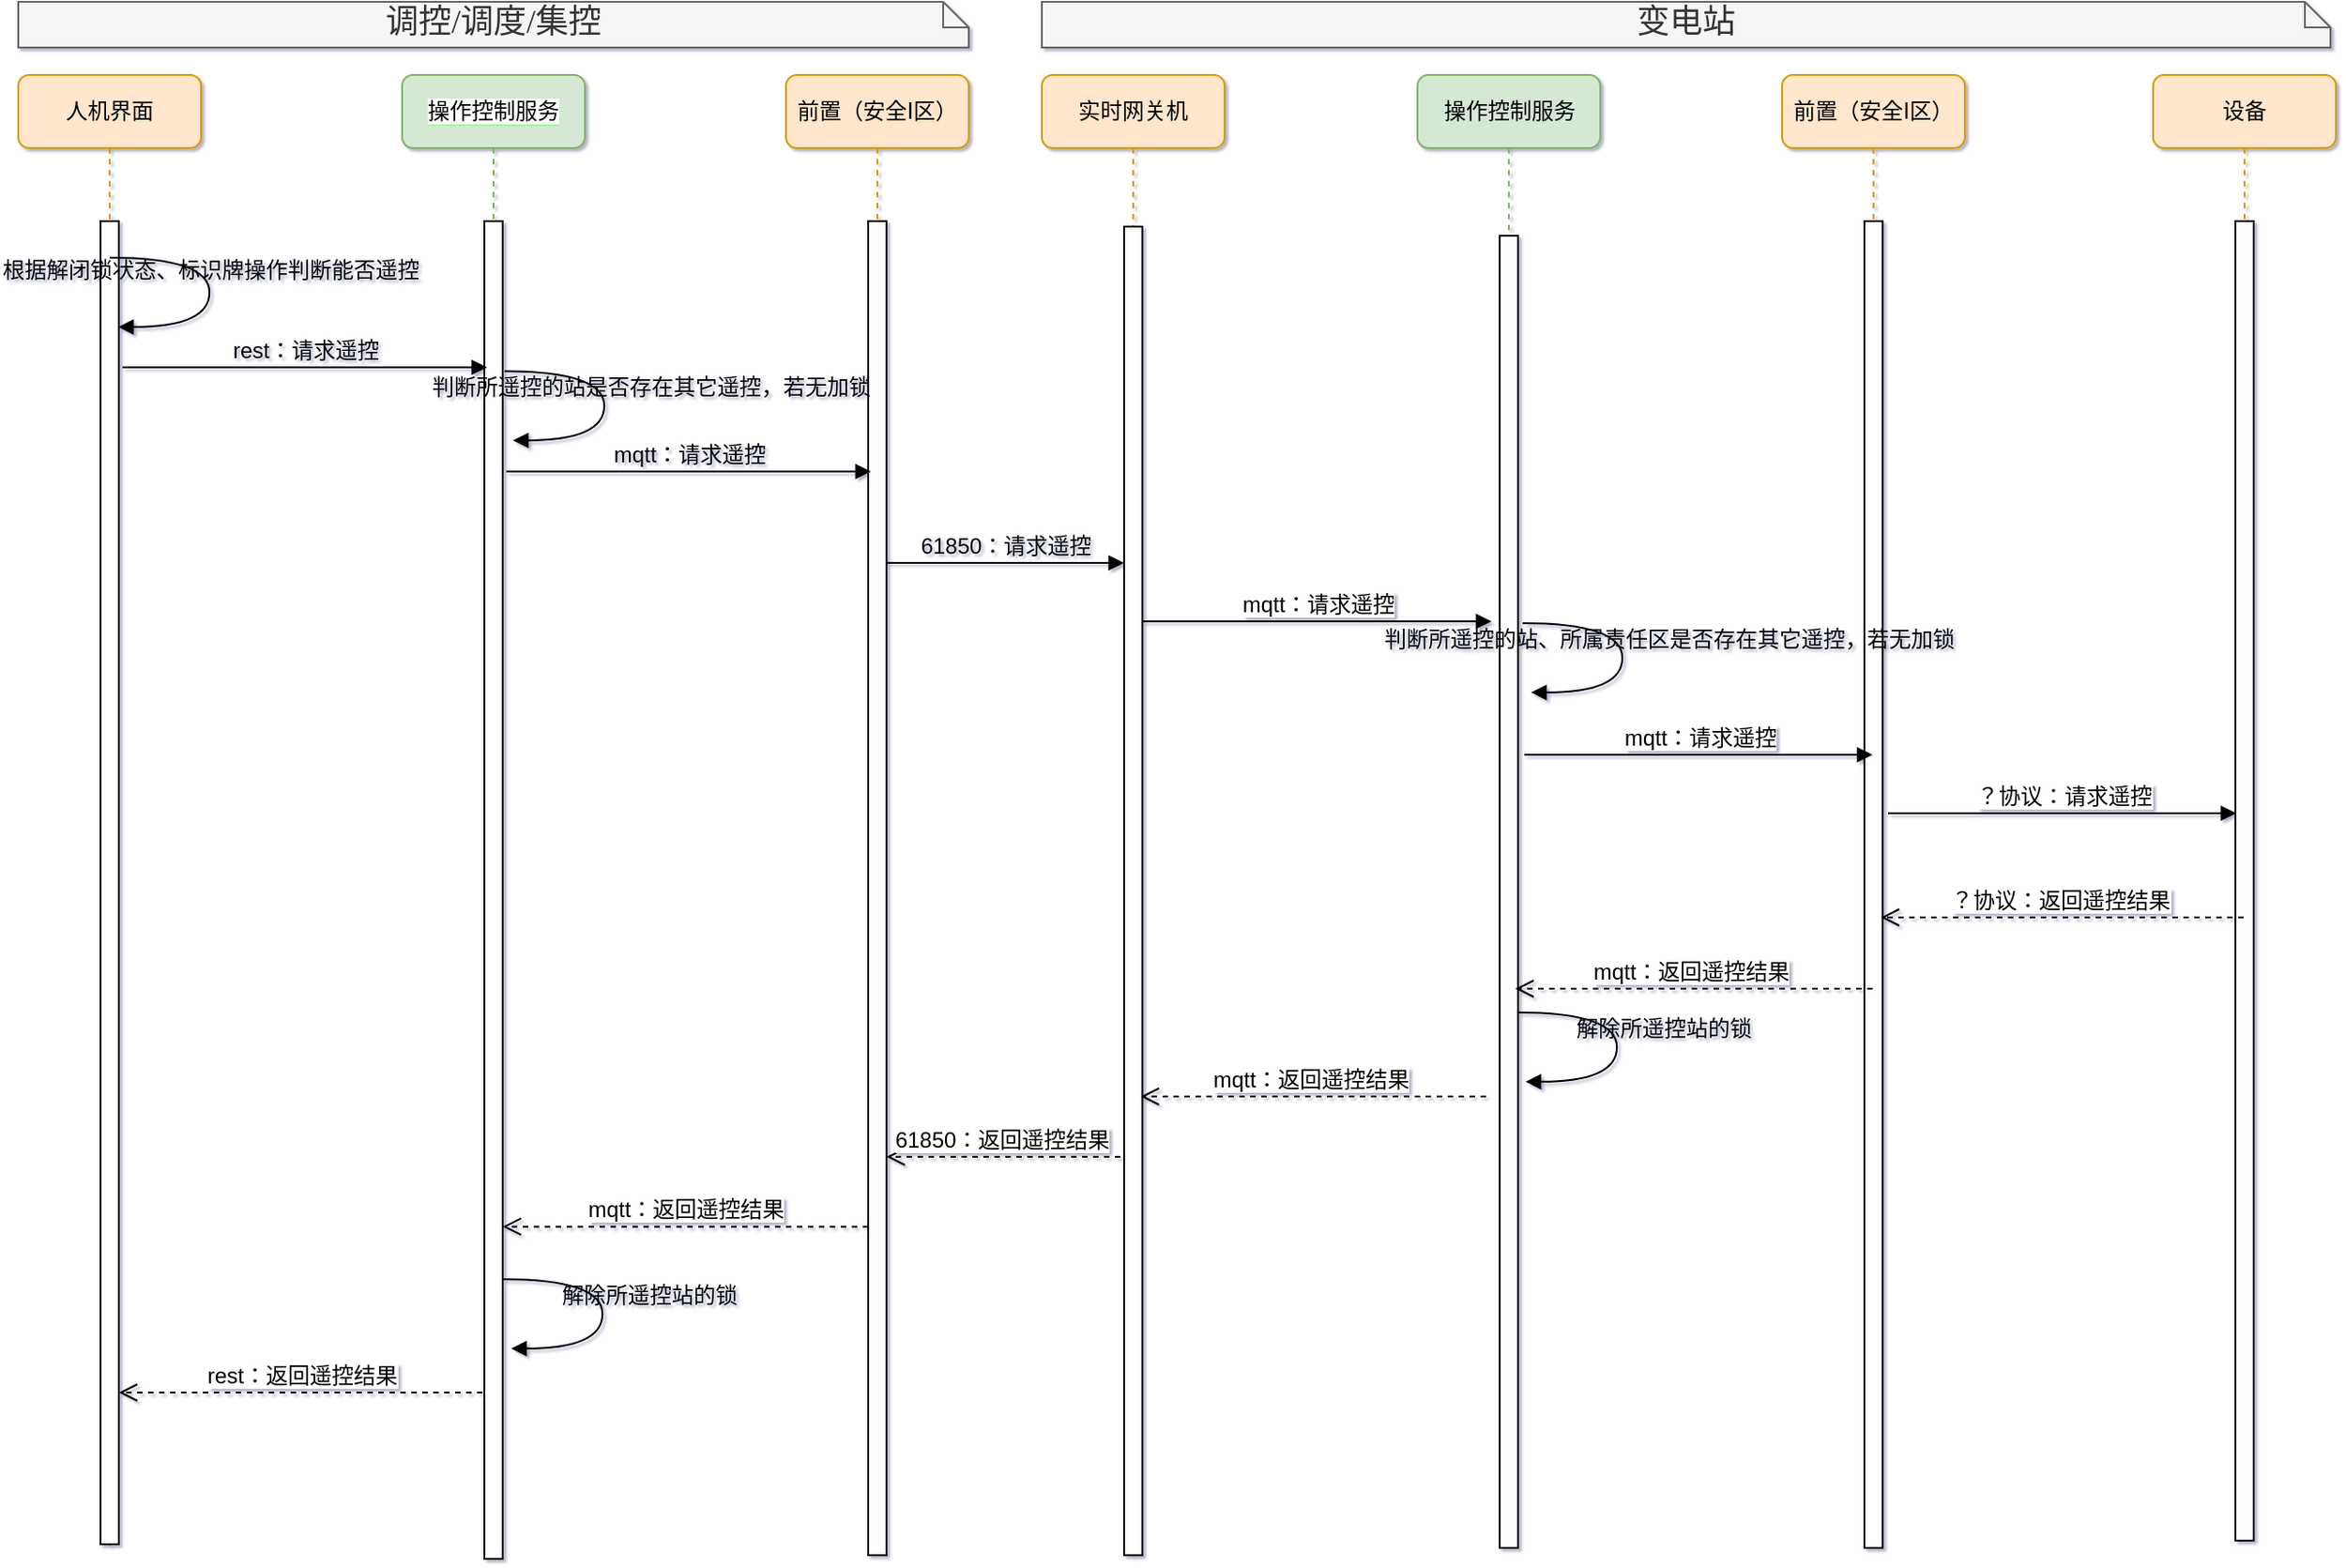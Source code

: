 <mxfile version="14.1.3" type="github"><diagram id="xpMszpWP5vrc_gCUpFQ1" name="第 1 页"><mxGraphModel dx="1874" dy="797" grid="0" gridSize="10" guides="1" tooltips="1" connect="1" arrows="1" fold="1" page="1" pageScale="1" pageWidth="827" pageHeight="1169" background="none" math="0" shadow="1"><root><mxCell id="0"/><mxCell id="1" parent="0"/><mxCell id="OAktlr_rAtMlSzYdnEFI-1" value="&lt;span style=&quot;background-color: rgb(255 , 255 , 255)&quot;&gt;操作控制服务&lt;/span&gt;" style="shape=umlLifeline;perimeter=lifelinePerimeter;whiteSpace=wrap;html=1;container=1;collapsible=0;recursiveResize=0;outlineConnect=0;rounded=1;shadow=0;comic=0;labelBackgroundColor=#99FF99;strokeWidth=1;fontFamily=Verdana;fontSize=12;align=center;fillColor=#d5e8d4;strokeColor=#82b366;" vertex="1" parent="1"><mxGeometry x="750" y="60" width="100" height="812" as="geometry"/></mxCell><mxCell id="OAktlr_rAtMlSzYdnEFI-2" value="" style="html=1;points=[];perimeter=orthogonalPerimeter;rounded=0;shadow=0;comic=0;labelBackgroundColor=none;strokeWidth=1;fontFamily=Helvetica;fontSize=12;align=center;" vertex="1" parent="OAktlr_rAtMlSzYdnEFI-1"><mxGeometry x="45" y="80" width="10" height="732" as="geometry"/></mxCell><mxCell id="OAktlr_rAtMlSzYdnEFI-24" value="mqtt：返回遥控结果" style="html=1;verticalAlign=bottom;endArrow=open;dashed=1;endSize=8;fontFamily=Helvetica;entryX=1;entryY=0.81;entryDx=0;entryDy=0;entryPerimeter=0;fontSize=12;" edge="1" parent="OAktlr_rAtMlSzYdnEFI-1"><mxGeometry relative="1" as="geometry"><mxPoint x="255" y="630.2" as="sourcePoint"/><mxPoint x="55" y="630.2" as="targetPoint"/></mxGeometry></mxCell><mxCell id="OAktlr_rAtMlSzYdnEFI-3" value="前置（安全Ⅰ区）" style="shape=umlLifeline;perimeter=lifelinePerimeter;whiteSpace=wrap;html=1;container=1;collapsible=0;recursiveResize=0;outlineConnect=0;rounded=1;shadow=0;comic=0;labelBackgroundColor=none;strokeWidth=1;fontFamily=Verdana;fontSize=12;align=center;fillColor=#ffe6cc;strokeColor=#d79b00;" vertex="1" parent="1"><mxGeometry x="960" y="60" width="100" height="810" as="geometry"/></mxCell><mxCell id="OAktlr_rAtMlSzYdnEFI-4" value="" style="html=1;points=[];perimeter=orthogonalPerimeter;rounded=0;shadow=0;comic=0;labelBackgroundColor=none;strokeWidth=1;fontFamily=Helvetica;fontSize=12;align=center;" vertex="1" parent="OAktlr_rAtMlSzYdnEFI-3"><mxGeometry x="45" y="80" width="10" height="730" as="geometry"/></mxCell><mxCell id="OAktlr_rAtMlSzYdnEFI-5" value="实时网关机" style="shape=umlLifeline;perimeter=lifelinePerimeter;whiteSpace=wrap;html=1;container=1;collapsible=0;recursiveResize=0;outlineConnect=0;rounded=1;shadow=0;comic=0;labelBackgroundColor=none;strokeWidth=1;fontFamily=Verdana;fontSize=12;align=center;fillColor=#ffe6cc;strokeColor=#d79b00;" vertex="1" parent="1"><mxGeometry x="1100" y="60" width="100" height="811" as="geometry"/></mxCell><mxCell id="OAktlr_rAtMlSzYdnEFI-12" value="" style="html=1;points=[];perimeter=orthogonalPerimeter;rounded=0;shadow=0;comic=0;labelBackgroundColor=none;strokeWidth=1;fontFamily=Helvetica;fontSize=12;align=center;" vertex="1" parent="OAktlr_rAtMlSzYdnEFI-5"><mxGeometry x="45" y="83" width="10" height="727" as="geometry"/></mxCell><mxCell id="OAktlr_rAtMlSzYdnEFI-6" value="操作控制服务" style="shape=umlLifeline;perimeter=lifelinePerimeter;whiteSpace=wrap;html=1;container=1;collapsible=0;recursiveResize=0;outlineConnect=0;rounded=1;shadow=0;comic=0;labelBackgroundColor=none;strokeWidth=1;fontFamily=Verdana;fontSize=12;align=center;fillColor=#d5e8d4;strokeColor=#82b366;" vertex="1" parent="1"><mxGeometry x="1305.5" y="60" width="100" height="806" as="geometry"/></mxCell><mxCell id="OAktlr_rAtMlSzYdnEFI-7" value="" style="html=1;points=[];perimeter=orthogonalPerimeter;rounded=0;shadow=0;comic=0;labelBackgroundColor=none;strokeWidth=1;fontFamily=Helvetica;fontSize=12;align=center;" vertex="1" parent="OAktlr_rAtMlSzYdnEFI-6"><mxGeometry x="45" y="88" width="10" height="718" as="geometry"/></mxCell><mxCell id="OAktlr_rAtMlSzYdnEFI-10" value="人机界面" style="shape=umlLifeline;perimeter=lifelinePerimeter;whiteSpace=wrap;html=1;container=1;collapsible=0;recursiveResize=0;outlineConnect=0;rounded=1;shadow=0;comic=0;labelBackgroundColor=none;strokeWidth=1;fontFamily=Verdana;fontSize=12;align=center;fillColor=#ffe6cc;strokeColor=#d79b00;" vertex="1" parent="1"><mxGeometry x="540" y="60" width="100" height="807" as="geometry"/></mxCell><mxCell id="OAktlr_rAtMlSzYdnEFI-11" value="" style="html=1;points=[];perimeter=orthogonalPerimeter;rounded=0;shadow=0;comic=0;labelBackgroundColor=none;strokeWidth=1;fontFamily=Helvetica;fontSize=12;align=center;" vertex="1" parent="OAktlr_rAtMlSzYdnEFI-10"><mxGeometry x="45" y="80" width="10" height="724" as="geometry"/></mxCell><mxCell id="OAktlr_rAtMlSzYdnEFI-13" value="61850：请求遥控" style="html=1;verticalAlign=bottom;endArrow=block;labelBackgroundColor=none;fontFamily=Helvetica;fontSize=12;edgeStyle=elbowEdgeStyle;elbow=vertical;" edge="1" parent="1"><mxGeometry relative="1" as="geometry"><mxPoint x="1015" y="327" as="sourcePoint"/><Array as="points"><mxPoint x="1020" y="327"/></Array><mxPoint x="1145" y="327" as="targetPoint"/></mxGeometry></mxCell><mxCell id="OAktlr_rAtMlSzYdnEFI-14" value="rest：请求遥控" style="html=1;verticalAlign=bottom;endArrow=block;labelBackgroundColor=none;fontFamily=Helvetica;fontSize=12;edgeStyle=elbowEdgeStyle;elbow=vertical;" edge="1" parent="1"><mxGeometry relative="1" as="geometry"><mxPoint x="597" y="220" as="sourcePoint"/><mxPoint x="796.5" y="220" as="targetPoint"/></mxGeometry></mxCell><mxCell id="OAktlr_rAtMlSzYdnEFI-15" value="&lt;div style=&quot;text-align: justify&quot;&gt;&lt;span&gt;&lt;font style=&quot;font-size: 18px&quot;&gt;调控/调度/集控&lt;/font&gt;&lt;/span&gt;&lt;/div&gt;" style="shape=note;whiteSpace=wrap;html=1;size=14;verticalAlign=top;align=center;spacingTop=-6;rounded=0;shadow=0;comic=0;labelBackgroundColor=none;strokeWidth=1;fontFamily=Verdana;fontSize=12;fillColor=#f5f5f5;strokeColor=#666666;fontColor=#333333;" vertex="1" parent="1"><mxGeometry x="540" y="20" width="520" height="25" as="geometry"/></mxCell><mxCell id="OAktlr_rAtMlSzYdnEFI-16" value="&lt;font style=&quot;font-size: 18px&quot;&gt;变电站&lt;/font&gt;" style="shape=note;whiteSpace=wrap;html=1;size=14;verticalAlign=top;align=center;spacingTop=-6;rounded=0;shadow=0;comic=0;labelBackgroundColor=none;strokeWidth=1;fontFamily=Verdana;fontSize=12;fillColor=#f5f5f5;strokeColor=#666666;fontColor=#333333;" vertex="1" parent="1"><mxGeometry x="1100" y="20" width="705" height="25" as="geometry"/></mxCell><mxCell id="OAktlr_rAtMlSzYdnEFI-17" value="mqtt：请求遥控" style="html=1;verticalAlign=bottom;endArrow=block;fontFamily=Helvetica;fontSize=12;" edge="1" parent="1"><mxGeometry width="80" relative="1" as="geometry"><mxPoint x="1155.5" y="359" as="sourcePoint"/><mxPoint x="1346" y="359" as="targetPoint"/></mxGeometry></mxCell><mxCell id="OAktlr_rAtMlSzYdnEFI-25" value="rest：返回遥控结果" style="html=1;verticalAlign=bottom;endArrow=open;dashed=1;endSize=8;fontFamily=Helvetica;entryX=1.1;entryY=0.98;entryDx=0;entryDy=0;entryPerimeter=0;fontSize=12;" edge="1" parent="1"><mxGeometry relative="1" as="geometry"><mxPoint x="794" y="781" as="sourcePoint"/><mxPoint x="595" y="781" as="targetPoint"/></mxGeometry></mxCell><mxCell id="OAktlr_rAtMlSzYdnEFI-31" value="61850：返回遥控结果" style="html=1;verticalAlign=bottom;endArrow=open;dashed=1;endSize=8;fontFamily=Helvetica;entryX=1.2;entryY=0.9;entryDx=0;entryDy=0;entryPerimeter=0;fontSize=12;" edge="1" parent="1"><mxGeometry x="0.016" relative="1" as="geometry"><mxPoint x="1143" y="652" as="sourcePoint"/><mxPoint x="1015" y="652" as="targetPoint"/><mxPoint as="offset"/></mxGeometry></mxCell><mxCell id="OAktlr_rAtMlSzYdnEFI-32" value="mqtt：返回遥控结果" style="html=1;verticalAlign=bottom;endArrow=open;dashed=1;endSize=8;fontFamily=Helvetica;entryX=1.2;entryY=0.9;entryDx=0;entryDy=0;entryPerimeter=0;fontSize=12;" edge="1" parent="1"><mxGeometry x="0.016" relative="1" as="geometry"><mxPoint x="1343" y="619" as="sourcePoint"/><mxPoint x="1154" y="619" as="targetPoint"/><mxPoint as="offset"/></mxGeometry></mxCell><mxCell id="OAktlr_rAtMlSzYdnEFI-34" value="mqtt：请求遥控" style="html=1;verticalAlign=bottom;endArrow=block;labelBackgroundColor=none;fontFamily=Helvetica;fontSize=12;edgeStyle=elbowEdgeStyle;elbow=vertical;" edge="1" parent="1"><mxGeometry x="0.003" relative="1" as="geometry"><mxPoint x="807" y="277" as="sourcePoint"/><mxPoint x="1006.5" y="277" as="targetPoint"/><Array as="points"><mxPoint x="917" y="277"/><mxPoint x="757" y="327"/><mxPoint x="747" y="327"/></Array><mxPoint as="offset"/></mxGeometry></mxCell><mxCell id="OAktlr_rAtMlSzYdnEFI-40" value="根据解闭锁状态、标识牌操作判断能否遥控" style="html=1;verticalAlign=bottom;endArrow=block;labelBackgroundColor=none;fontFamily=Verdana;fontSize=12;elbow=vertical;edgeStyle=orthogonalEdgeStyle;curved=1;entryX=1;entryY=0.286;entryPerimeter=0;exitX=1.038;exitY=0.345;exitPerimeter=0;" edge="1" parent="1"><mxGeometry relative="1" as="geometry"><mxPoint x="590.0" y="160.0" as="sourcePoint"/><mxPoint x="594.62" y="197.92" as="targetPoint"/><Array as="points"><mxPoint x="644.62" y="159.9"/><mxPoint x="644.62" y="197.9"/></Array></mxGeometry></mxCell><mxCell id="OAktlr_rAtMlSzYdnEFI-41" value="判断所遥控的站是否存在其它遥控，若无加锁" style="html=1;verticalAlign=bottom;endArrow=block;labelBackgroundColor=none;fontFamily=Verdana;fontSize=12;elbow=vertical;edgeStyle=orthogonalEdgeStyle;curved=1;entryX=1;entryY=0.286;entryPerimeter=0;exitX=1.038;exitY=0.345;exitPerimeter=0;" edge="1" parent="1"><mxGeometry x="0.018" y="25" relative="1" as="geometry"><mxPoint x="806" y="222.08" as="sourcePoint"/><mxPoint x="810.62" y="260.0" as="targetPoint"/><Array as="points"><mxPoint x="860.62" y="221.98"/><mxPoint x="860.62" y="259.98"/></Array><mxPoint as="offset"/></mxGeometry></mxCell><mxCell id="OAktlr_rAtMlSzYdnEFI-42" value="前置（安全Ⅰ区）" style="shape=umlLifeline;perimeter=lifelinePerimeter;whiteSpace=wrap;html=1;container=1;collapsible=0;recursiveResize=0;outlineConnect=0;rounded=1;shadow=0;comic=0;labelBackgroundColor=none;strokeWidth=1;fontFamily=Verdana;fontSize=12;align=center;fillColor=#ffe6cc;strokeColor=#d79b00;" vertex="1" parent="1"><mxGeometry x="1505" y="60" width="100" height="806" as="geometry"/></mxCell><mxCell id="OAktlr_rAtMlSzYdnEFI-43" value="" style="html=1;points=[];perimeter=orthogonalPerimeter;rounded=0;shadow=0;comic=0;labelBackgroundColor=none;strokeWidth=1;fontFamily=Helvetica;fontSize=12;align=center;" vertex="1" parent="OAktlr_rAtMlSzYdnEFI-42"><mxGeometry x="45" y="80" width="10" height="726" as="geometry"/></mxCell><mxCell id="OAktlr_rAtMlSzYdnEFI-44" value="mqtt：返回遥控结果" style="html=1;verticalAlign=bottom;endArrow=open;dashed=1;endSize=8;fontFamily=Helvetica;fontSize=12;" edge="1" parent="1" source="OAktlr_rAtMlSzYdnEFI-42"><mxGeometry x="0.016" relative="1" as="geometry"><mxPoint x="1530" y="560" as="sourcePoint"/><mxPoint x="1359" y="560" as="targetPoint"/><mxPoint as="offset"/></mxGeometry></mxCell><mxCell id="OAktlr_rAtMlSzYdnEFI-45" value="判断所遥控的站、所属责任区是否存在其它遥控，若无加锁" style="html=1;verticalAlign=bottom;endArrow=block;labelBackgroundColor=none;fontFamily=Verdana;fontSize=12;elbow=vertical;edgeStyle=orthogonalEdgeStyle;curved=1;entryX=1;entryY=0.286;entryPerimeter=0;exitX=1.038;exitY=0.345;exitPerimeter=0;" edge="1" parent="1"><mxGeometry x="0.018" y="25" relative="1" as="geometry"><mxPoint x="1363" y="360.0" as="sourcePoint"/><mxPoint x="1367.62" y="397.92" as="targetPoint"/><Array as="points"><mxPoint x="1417.62" y="359.9"/><mxPoint x="1417.62" y="397.9"/></Array><mxPoint as="offset"/></mxGeometry></mxCell><mxCell id="OAktlr_rAtMlSzYdnEFI-46" value="mqtt：请求遥控" style="html=1;verticalAlign=bottom;endArrow=block;fontFamily=Helvetica;fontSize=12;" edge="1" parent="1"><mxGeometry width="80" relative="1" as="geometry"><mxPoint x="1364" y="432" as="sourcePoint"/><mxPoint x="1554.5" y="432" as="targetPoint"/></mxGeometry></mxCell><mxCell id="OAktlr_rAtMlSzYdnEFI-47" value="设备" style="shape=umlLifeline;perimeter=lifelinePerimeter;whiteSpace=wrap;html=1;container=1;collapsible=0;recursiveResize=0;outlineConnect=0;rounded=1;shadow=0;comic=0;labelBackgroundColor=none;strokeWidth=1;fontFamily=Verdana;fontSize=12;align=center;fillColor=#ffe6cc;strokeColor=#d79b00;" vertex="1" parent="1"><mxGeometry x="1708" y="60" width="100" height="802" as="geometry"/></mxCell><mxCell id="OAktlr_rAtMlSzYdnEFI-48" value="" style="html=1;points=[];perimeter=orthogonalPerimeter;rounded=0;shadow=0;comic=0;labelBackgroundColor=none;strokeWidth=1;fontFamily=Helvetica;fontSize=12;align=center;" vertex="1" parent="OAktlr_rAtMlSzYdnEFI-47"><mxGeometry x="45" y="80" width="10" height="722" as="geometry"/></mxCell><mxCell id="OAktlr_rAtMlSzYdnEFI-49" value="？协议：请求遥控" style="html=1;verticalAlign=bottom;endArrow=block;fontFamily=Helvetica;fontSize=12;" edge="1" parent="1"><mxGeometry width="80" relative="1" as="geometry"><mxPoint x="1563" y="464" as="sourcePoint"/><mxPoint x="1753.5" y="464" as="targetPoint"/></mxGeometry></mxCell><mxCell id="OAktlr_rAtMlSzYdnEFI-50" value="？协议：返回遥控结果" style="html=1;verticalAlign=bottom;endArrow=open;dashed=1;endSize=8;fontFamily=Helvetica;fontSize=12;" edge="1" parent="1" source="OAktlr_rAtMlSzYdnEFI-47"><mxGeometry x="0.016" relative="1" as="geometry"><mxPoint x="1730" y="521" as="sourcePoint"/><mxPoint x="1559" y="521" as="targetPoint"/><mxPoint as="offset"/></mxGeometry></mxCell><mxCell id="OAktlr_rAtMlSzYdnEFI-51" value="解除所遥控站的锁" style="html=1;verticalAlign=bottom;endArrow=block;labelBackgroundColor=none;fontFamily=Verdana;fontSize=12;elbow=vertical;edgeStyle=orthogonalEdgeStyle;curved=1;entryX=1;entryY=0.286;entryPerimeter=0;exitX=1.038;exitY=0.345;exitPerimeter=0;" edge="1" parent="1"><mxGeometry x="0.018" y="25" relative="1" as="geometry"><mxPoint x="805" y="719" as="sourcePoint"/><mxPoint x="809.62" y="756.92" as="targetPoint"/><Array as="points"><mxPoint x="859.62" y="718.9"/><mxPoint x="859.62" y="756.9"/></Array><mxPoint as="offset"/></mxGeometry></mxCell><mxCell id="OAktlr_rAtMlSzYdnEFI-53" value="解除所遥控站的锁" style="html=1;verticalAlign=bottom;endArrow=block;labelBackgroundColor=none;fontFamily=Verdana;fontSize=12;elbow=vertical;edgeStyle=orthogonalEdgeStyle;curved=1;entryX=1;entryY=0.286;entryPerimeter=0;exitX=1.038;exitY=0.345;exitPerimeter=0;" edge="1" parent="1"><mxGeometry x="0.018" y="25" relative="1" as="geometry"><mxPoint x="1360" y="573" as="sourcePoint"/><mxPoint x="1364.62" y="610.92" as="targetPoint"/><Array as="points"><mxPoint x="1414.62" y="572.9"/><mxPoint x="1414.62" y="610.9"/></Array><mxPoint as="offset"/></mxGeometry></mxCell></root></mxGraphModel></diagram></mxfile>